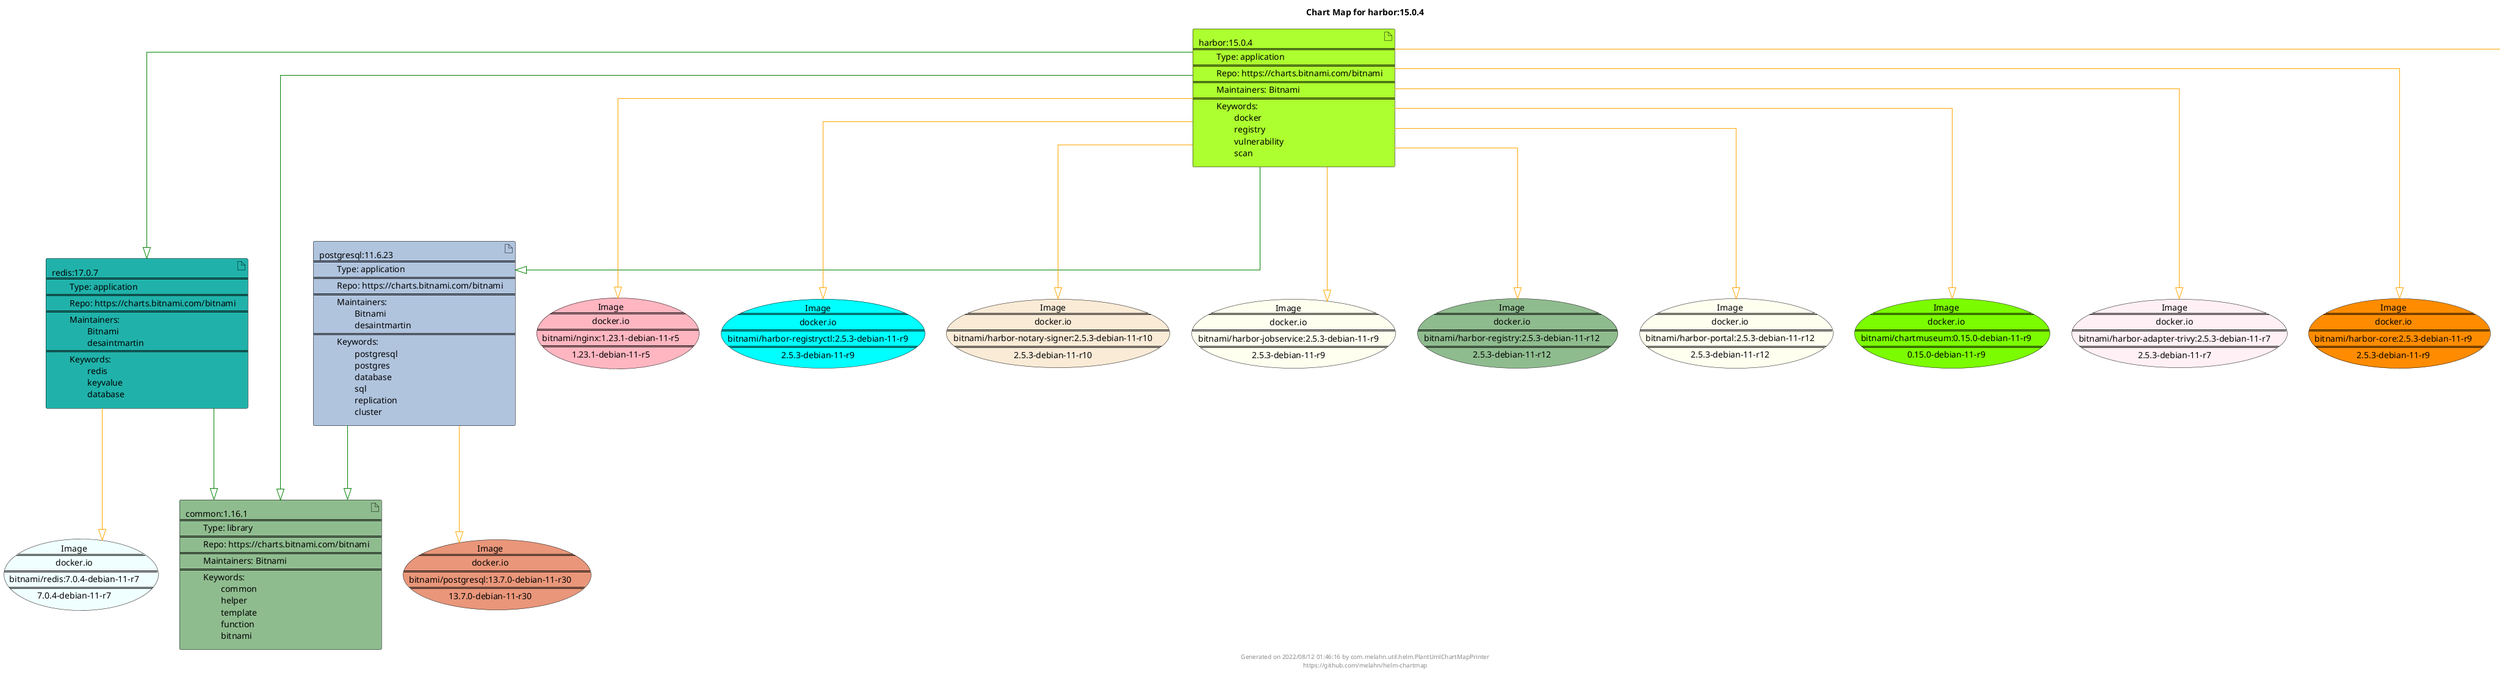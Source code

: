 @startuml
skinparam linetype ortho
skinparam backgroundColor white
skinparam usecaseBorderColor black
skinparam usecaseArrowColor LightSlateGray
skinparam artifactBorderColor black
skinparam artifactArrowColor LightSlateGray

title Chart Map for harbor:15.0.4

'There are 4 referenced Helm Charts
artifact "common:1.16.1\n====\n\tType: library\n====\n\tRepo: https://charts.bitnami.com/bitnami\n====\n\tMaintainers: Bitnami\n====\n\tKeywords: \n\t\tcommon\n\t\thelper\n\t\ttemplate\n\t\tfunction\n\t\tbitnami" as common_1_16_1 #DarkSeaGreen
artifact "harbor:15.0.4\n====\n\tType: application\n====\n\tRepo: https://charts.bitnami.com/bitnami\n====\n\tMaintainers: Bitnami\n====\n\tKeywords: \n\t\tdocker\n\t\tregistry\n\t\tvulnerability\n\t\tscan" as harbor_15_0_4 #GreenYellow
artifact "redis:17.0.7\n====\n\tType: application\n====\n\tRepo: https://charts.bitnami.com/bitnami\n====\n\tMaintainers: \n\t\tBitnami\n\t\tdesaintmartin\n====\n\tKeywords: \n\t\tredis\n\t\tkeyvalue\n\t\tdatabase" as redis_17_0_7 #LightSeaGreen
artifact "postgresql:11.6.23\n====\n\tType: application\n====\n\tRepo: https://charts.bitnami.com/bitnami\n====\n\tMaintainers: \n\t\tBitnami\n\t\tdesaintmartin\n====\n\tKeywords: \n\t\tpostgresql\n\t\tpostgres\n\t\tdatabase\n\t\tsql\n\t\treplication\n\t\tcluster" as postgresql_11_6_23 #LightSteelBlue

'There are 12 referenced Docker Images
usecase "Image\n====\ndocker.io\n====\nbitnami/nginx:1.23.1-debian-11-r5\n====\n1.23.1-debian-11-r5" as docker_io_bitnami_nginx_1_23_1_debian_11_r5 #LightPink
usecase "Image\n====\ndocker.io\n====\nbitnami/harbor-registryctl:2.5.3-debian-11-r9\n====\n2.5.3-debian-11-r9" as docker_io_bitnami_harbor_registryctl_2_5_3_debian_11_r9 #Cyan
usecase "Image\n====\ndocker.io\n====\nbitnami/harbor-notary-signer:2.5.3-debian-11-r10\n====\n2.5.3-debian-11-r10" as docker_io_bitnami_harbor_notary_signer_2_5_3_debian_11_r10 #AntiqueWhite
usecase "Image\n====\ndocker.io\n====\nbitnami/harbor-jobservice:2.5.3-debian-11-r9\n====\n2.5.3-debian-11-r9" as docker_io_bitnami_harbor_jobservice_2_5_3_debian_11_r9 #Ivory
usecase "Image\n====\ndocker.io\n====\nbitnami/harbor-registry:2.5.3-debian-11-r12\n====\n2.5.3-debian-11-r12" as docker_io_bitnami_harbor_registry_2_5_3_debian_11_r12 #DarkSeaGreen
usecase "Image\n====\ndocker.io\n====\nbitnami/harbor-portal:2.5.3-debian-11-r12\n====\n2.5.3-debian-11-r12" as docker_io_bitnami_harbor_portal_2_5_3_debian_11_r12 #Ivory
usecase "Image\n====\ndocker.io\n====\nbitnami/redis:7.0.4-debian-11-r7\n====\n7.0.4-debian-11-r7" as docker_io_bitnami_redis_7_0_4_debian_11_r7 #Azure
usecase "Image\n====\ndocker.io\n====\nbitnami/chartmuseum:0.15.0-debian-11-r9\n====\n0.15.0-debian-11-r9" as docker_io_bitnami_chartmuseum_0_15_0_debian_11_r9 #LawnGreen
usecase "Image\n====\ndocker.io\n====\nbitnami/postgresql:13.7.0-debian-11-r30\n====\n13.7.0-debian-11-r30" as docker_io_bitnami_postgresql_13_7_0_debian_11_r30 #DarkSalmon
usecase "Image\n====\ndocker.io\n====\nbitnami/harbor-adapter-trivy:2.5.3-debian-11-r7\n====\n2.5.3-debian-11-r7" as docker_io_bitnami_harbor_adapter_trivy_2_5_3_debian_11_r7 #LavenderBlush
usecase "Image\n====\ndocker.io\n====\nbitnami/harbor-core:2.5.3-debian-11-r9\n====\n2.5.3-debian-11-r9" as docker_io_bitnami_harbor_core_2_5_3_debian_11_r9 #Darkorange
usecase "Image\n====\ndocker.io\n====\nbitnami/harbor-notary-server:2.5.3-debian-11-r12\n====\n2.5.3-debian-11-r12" as docker_io_bitnami_harbor_notary_server_2_5_3_debian_11_r12 #LightSkyBlue

'Chart Dependencies
harbor_15_0_4--[#green]-|>redis_17_0_7
redis_17_0_7--[#green]-|>common_1_16_1
harbor_15_0_4--[#green]-|>postgresql_11_6_23
postgresql_11_6_23--[#green]-|>common_1_16_1
harbor_15_0_4--[#green]-|>common_1_16_1
harbor_15_0_4--[#orange]-|>docker_io_bitnami_harbor_registry_2_5_3_debian_11_r12
harbor_15_0_4--[#orange]-|>docker_io_bitnami_harbor_adapter_trivy_2_5_3_debian_11_r7
harbor_15_0_4--[#orange]-|>docker_io_bitnami_harbor_core_2_5_3_debian_11_r9
harbor_15_0_4--[#orange]-|>docker_io_bitnami_harbor_registryctl_2_5_3_debian_11_r9
harbor_15_0_4--[#orange]-|>docker_io_bitnami_harbor_notary_signer_2_5_3_debian_11_r10
harbor_15_0_4--[#orange]-|>docker_io_bitnami_harbor_notary_server_2_5_3_debian_11_r12
harbor_15_0_4--[#orange]-|>docker_io_bitnami_nginx_1_23_1_debian_11_r5
harbor_15_0_4--[#orange]-|>docker_io_bitnami_harbor_portal_2_5_3_debian_11_r12
harbor_15_0_4--[#orange]-|>docker_io_bitnami_harbor_jobservice_2_5_3_debian_11_r9
harbor_15_0_4--[#orange]-|>docker_io_bitnami_chartmuseum_0_15_0_debian_11_r9
redis_17_0_7--[#orange]-|>docker_io_bitnami_redis_7_0_4_debian_11_r7
postgresql_11_6_23--[#orange]-|>docker_io_bitnami_postgresql_13_7_0_debian_11_r30

center footer Generated on 2022/08/12 01:46:16 by com.melahn.util.helm.PlantUmlChartMapPrinter\nhttps://github.com/melahn/helm-chartmap
@enduml

